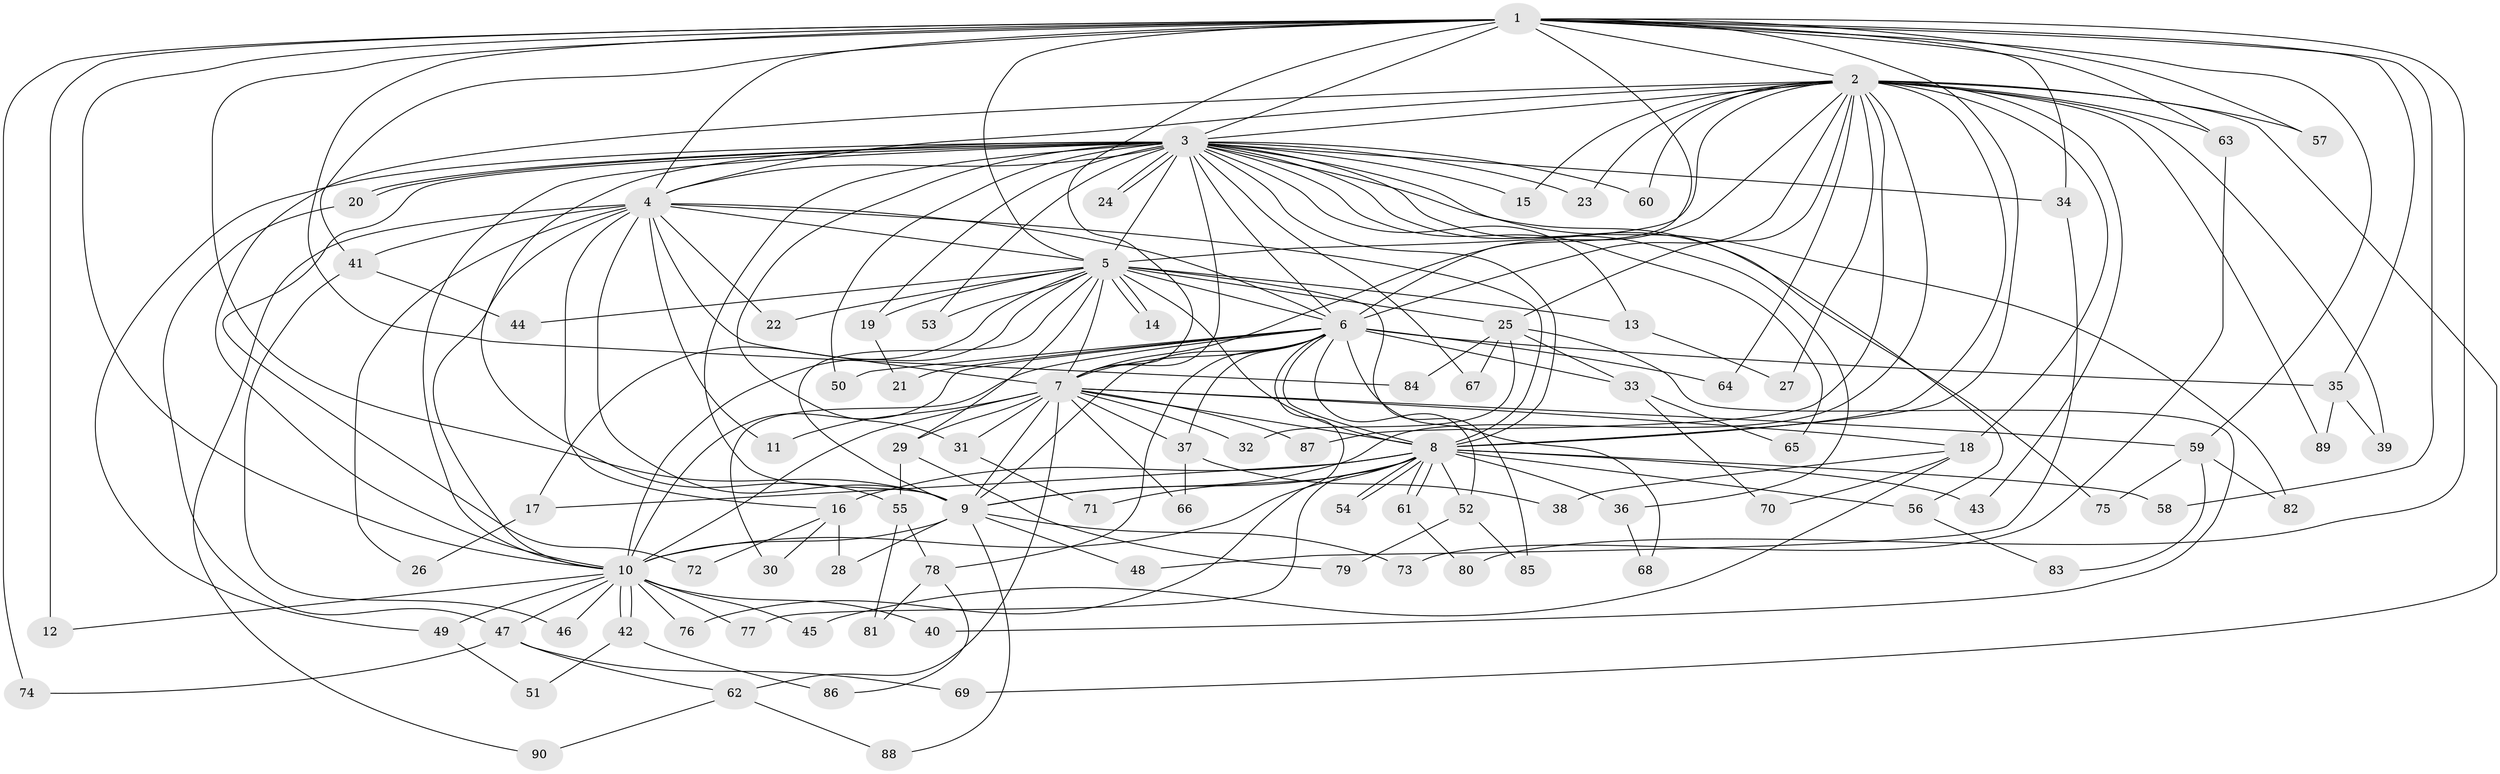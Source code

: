 // coarse degree distribution, {14: 0.027777777777777776, 19: 0.05555555555555555, 17: 0.05555555555555555, 15: 0.027777777777777776, 10: 0.027777777777777776, 11: 0.027777777777777776, 3: 0.25, 2: 0.1111111111111111, 6: 0.08333333333333333, 4: 0.19444444444444445, 5: 0.08333333333333333, 7: 0.027777777777777776, 1: 0.027777777777777776}
// Generated by graph-tools (version 1.1) at 2025/49/03/04/25 22:49:43]
// undirected, 90 vertices, 205 edges
graph export_dot {
  node [color=gray90,style=filled];
  1;
  2;
  3;
  4;
  5;
  6;
  7;
  8;
  9;
  10;
  11;
  12;
  13;
  14;
  15;
  16;
  17;
  18;
  19;
  20;
  21;
  22;
  23;
  24;
  25;
  26;
  27;
  28;
  29;
  30;
  31;
  32;
  33;
  34;
  35;
  36;
  37;
  38;
  39;
  40;
  41;
  42;
  43;
  44;
  45;
  46;
  47;
  48;
  49;
  50;
  51;
  52;
  53;
  54;
  55;
  56;
  57;
  58;
  59;
  60;
  61;
  62;
  63;
  64;
  65;
  66;
  67;
  68;
  69;
  70;
  71;
  72;
  73;
  74;
  75;
  76;
  77;
  78;
  79;
  80;
  81;
  82;
  83;
  84;
  85;
  86;
  87;
  88;
  89;
  90;
  1 -- 2;
  1 -- 3;
  1 -- 4;
  1 -- 5;
  1 -- 6;
  1 -- 7;
  1 -- 8;
  1 -- 9;
  1 -- 10;
  1 -- 12;
  1 -- 34;
  1 -- 35;
  1 -- 41;
  1 -- 57;
  1 -- 58;
  1 -- 59;
  1 -- 63;
  1 -- 74;
  1 -- 80;
  1 -- 84;
  2 -- 3;
  2 -- 4;
  2 -- 5;
  2 -- 6;
  2 -- 7;
  2 -- 8;
  2 -- 9;
  2 -- 10;
  2 -- 15;
  2 -- 18;
  2 -- 23;
  2 -- 25;
  2 -- 27;
  2 -- 39;
  2 -- 43;
  2 -- 57;
  2 -- 60;
  2 -- 63;
  2 -- 64;
  2 -- 69;
  2 -- 87;
  2 -- 89;
  3 -- 4;
  3 -- 5;
  3 -- 6;
  3 -- 7;
  3 -- 8;
  3 -- 9;
  3 -- 10;
  3 -- 13;
  3 -- 15;
  3 -- 19;
  3 -- 20;
  3 -- 20;
  3 -- 23;
  3 -- 24;
  3 -- 24;
  3 -- 31;
  3 -- 34;
  3 -- 36;
  3 -- 49;
  3 -- 50;
  3 -- 53;
  3 -- 55;
  3 -- 56;
  3 -- 60;
  3 -- 65;
  3 -- 67;
  3 -- 72;
  3 -- 75;
  3 -- 82;
  4 -- 5;
  4 -- 6;
  4 -- 7;
  4 -- 8;
  4 -- 9;
  4 -- 10;
  4 -- 11;
  4 -- 16;
  4 -- 22;
  4 -- 26;
  4 -- 41;
  4 -- 90;
  5 -- 6;
  5 -- 7;
  5 -- 8;
  5 -- 9;
  5 -- 10;
  5 -- 13;
  5 -- 14;
  5 -- 14;
  5 -- 17;
  5 -- 19;
  5 -- 22;
  5 -- 25;
  5 -- 29;
  5 -- 44;
  5 -- 53;
  5 -- 85;
  6 -- 7;
  6 -- 8;
  6 -- 9;
  6 -- 10;
  6 -- 21;
  6 -- 30;
  6 -- 33;
  6 -- 35;
  6 -- 37;
  6 -- 50;
  6 -- 52;
  6 -- 64;
  6 -- 68;
  6 -- 76;
  6 -- 78;
  7 -- 8;
  7 -- 9;
  7 -- 10;
  7 -- 11;
  7 -- 18;
  7 -- 29;
  7 -- 31;
  7 -- 32;
  7 -- 37;
  7 -- 59;
  7 -- 62;
  7 -- 66;
  7 -- 87;
  8 -- 9;
  8 -- 10;
  8 -- 16;
  8 -- 17;
  8 -- 36;
  8 -- 43;
  8 -- 52;
  8 -- 54;
  8 -- 54;
  8 -- 56;
  8 -- 58;
  8 -- 61;
  8 -- 61;
  8 -- 71;
  8 -- 77;
  9 -- 10;
  9 -- 28;
  9 -- 48;
  9 -- 73;
  9 -- 88;
  10 -- 12;
  10 -- 40;
  10 -- 42;
  10 -- 42;
  10 -- 45;
  10 -- 46;
  10 -- 47;
  10 -- 49;
  10 -- 76;
  10 -- 77;
  13 -- 27;
  16 -- 28;
  16 -- 30;
  16 -- 72;
  17 -- 26;
  18 -- 38;
  18 -- 45;
  18 -- 70;
  19 -- 21;
  20 -- 47;
  25 -- 32;
  25 -- 33;
  25 -- 40;
  25 -- 67;
  25 -- 84;
  29 -- 55;
  29 -- 79;
  31 -- 71;
  33 -- 65;
  33 -- 70;
  34 -- 48;
  35 -- 39;
  35 -- 89;
  36 -- 68;
  37 -- 38;
  37 -- 66;
  41 -- 44;
  41 -- 46;
  42 -- 51;
  42 -- 86;
  47 -- 62;
  47 -- 69;
  47 -- 74;
  49 -- 51;
  52 -- 79;
  52 -- 85;
  55 -- 78;
  55 -- 81;
  56 -- 83;
  59 -- 75;
  59 -- 82;
  59 -- 83;
  61 -- 80;
  62 -- 88;
  62 -- 90;
  63 -- 73;
  78 -- 81;
  78 -- 86;
}
